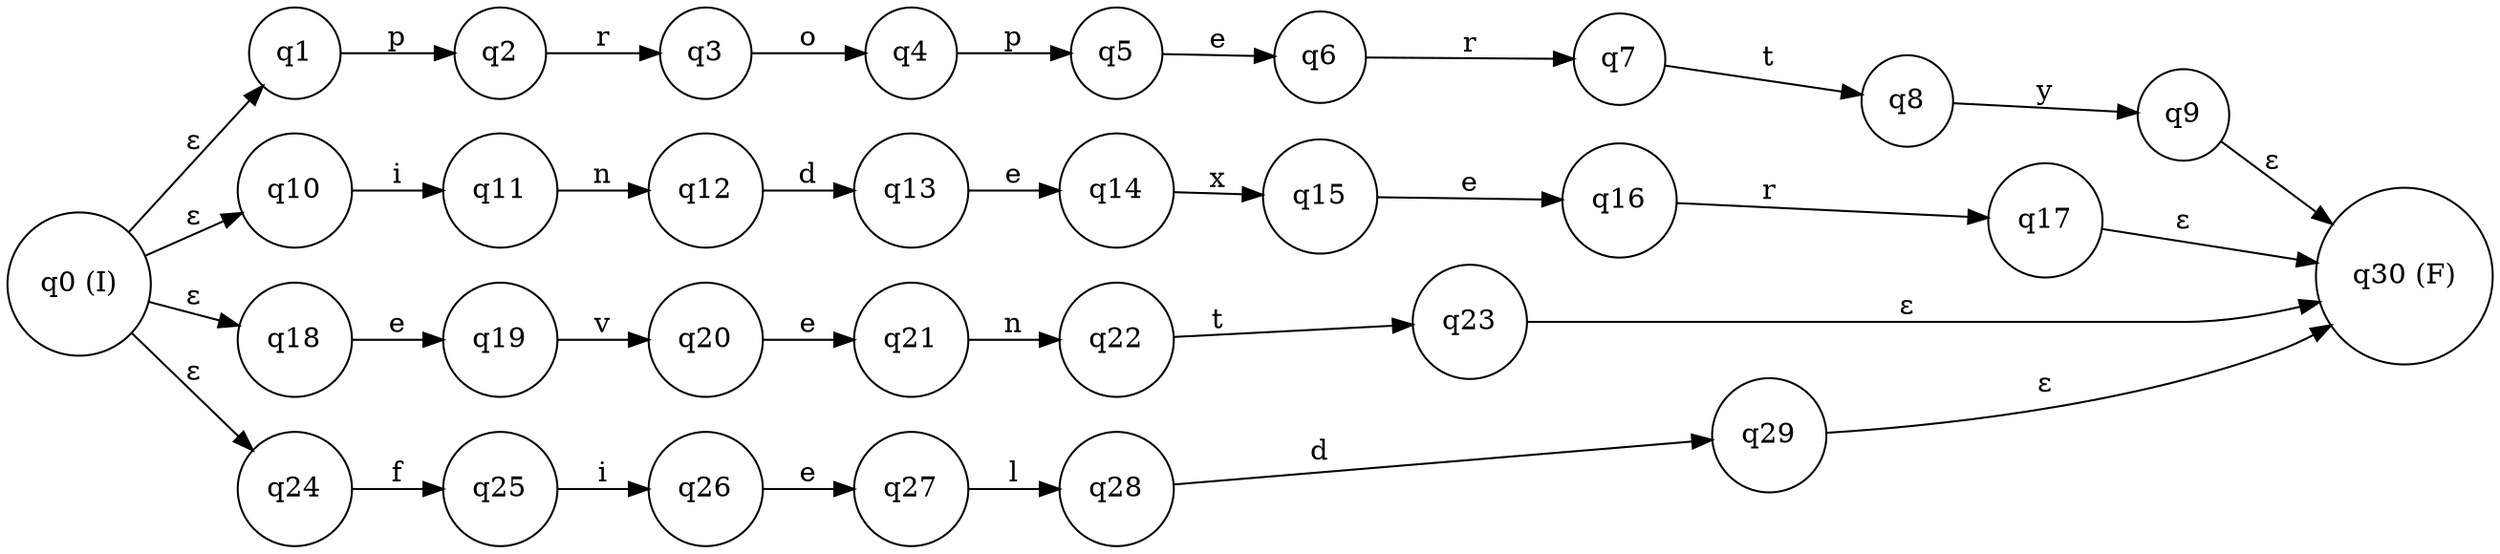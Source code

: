 digraph finite_state_machine {
rankdir=LR;
node [shape = circle];
q0 [label="q0 (I)"];
q1 [label="q1"];
q2 [label="q2"];
q3 [label="q3"];
q4 [label="q4"];
q5 [label="q5"];
q6 [label="q6"];
q7 [label="q7"];
q8 [label="q8"];
q9 [label="q9"];
q10 [label="q10"];
q11 [label="q11"];
q12 [label="q12"];
q13 [label="q13"];
q14 [label="q14"];
q15 [label="q15"];
q16 [label="q16"];
q17 [label="q17"];
q18 [label="q18"];
q19 [label="q19"];
q20 [label="q20"];
q21 [label="q21"];
q22 [label="q22"];
q23 [label="q23"];
q24 [label="q24"];
q25 [label="q25"];
q26 [label="q26"];
q27 [label="q27"];
q28 [label="q28"];
q29 [label="q29"];
q30 [label="q30 (F)"];
q0 -> q1 [label="ε"];
q1 -> q2 [label="p"];
q2 -> q3 [label="r"];
q3 -> q4 [label="o"];
q4 -> q5 [label="p"];
q5 -> q6 [label="e"];
q6 -> q7 [label="r"];
q7 -> q8 [label="t"];
q8 -> q9 [label="y"];
q0 -> q10 [label="ε"];
q10 -> q11 [label="i"];
q11 -> q12 [label="n"];
q12 -> q13 [label="d"];
q13 -> q14 [label="e"];
q14 -> q15 [label="x"];
q15 -> q16 [label="e"];
q16 -> q17 [label="r"];
q0 -> q18 [label="ε"];
q18 -> q19 [label="e"];
q19 -> q20 [label="v"];
q20 -> q21 [label="e"];
q21 -> q22 [label="n"];
q22 -> q23 [label="t"];
q0 -> q24 [label="ε"];
q24 -> q25 [label="f"];
q25 -> q26 [label="i"];
q26 -> q27 [label="e"];
q27 -> q28 [label="l"];
q28 -> q29 [label="d"];
q9 -> q30 [label="ε"];
q17 -> q30 [label="ε"];
q23 -> q30 [label="ε"];
q29 -> q30 [label="ε"];
}